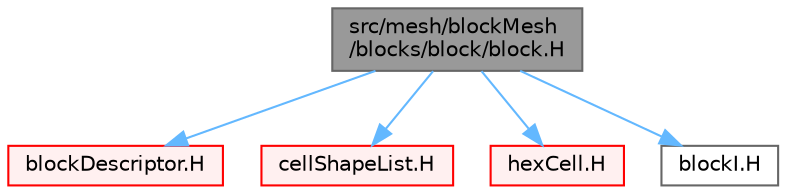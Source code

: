 digraph "src/mesh/blockMesh/blocks/block/block.H"
{
 // LATEX_PDF_SIZE
  bgcolor="transparent";
  edge [fontname=Helvetica,fontsize=10,labelfontname=Helvetica,labelfontsize=10];
  node [fontname=Helvetica,fontsize=10,shape=box,height=0.2,width=0.4];
  Node1 [id="Node000001",label="src/mesh/blockMesh\l/blocks/block/block.H",height=0.2,width=0.4,color="gray40", fillcolor="grey60", style="filled", fontcolor="black",tooltip=" "];
  Node1 -> Node2 [id="edge1_Node000001_Node000002",color="steelblue1",style="solid",tooltip=" "];
  Node2 [id="Node000002",label="blockDescriptor.H",height=0.2,width=0.4,color="red", fillcolor="#FFF0F0", style="filled",URL="$blockDescriptor_8H.html",tooltip=" "];
  Node1 -> Node263 [id="edge2_Node000001_Node000263",color="steelblue1",style="solid",tooltip=" "];
  Node263 [id="Node000263",label="cellShapeList.H",height=0.2,width=0.4,color="red", fillcolor="#FFF0F0", style="filled",URL="$cellShapeList_8H.html",tooltip=" "];
  Node1 -> Node264 [id="edge3_Node000001_Node000264",color="steelblue1",style="solid",tooltip=" "];
  Node264 [id="Node000264",label="hexCell.H",height=0.2,width=0.4,color="red", fillcolor="#FFF0F0", style="filled",URL="$hexCell_8H.html",tooltip=" "];
  Node1 -> Node266 [id="edge4_Node000001_Node000266",color="steelblue1",style="solid",tooltip=" "];
  Node266 [id="Node000266",label="blockI.H",height=0.2,width=0.4,color="grey40", fillcolor="white", style="filled",URL="$blockI_8H.html",tooltip=" "];
}
